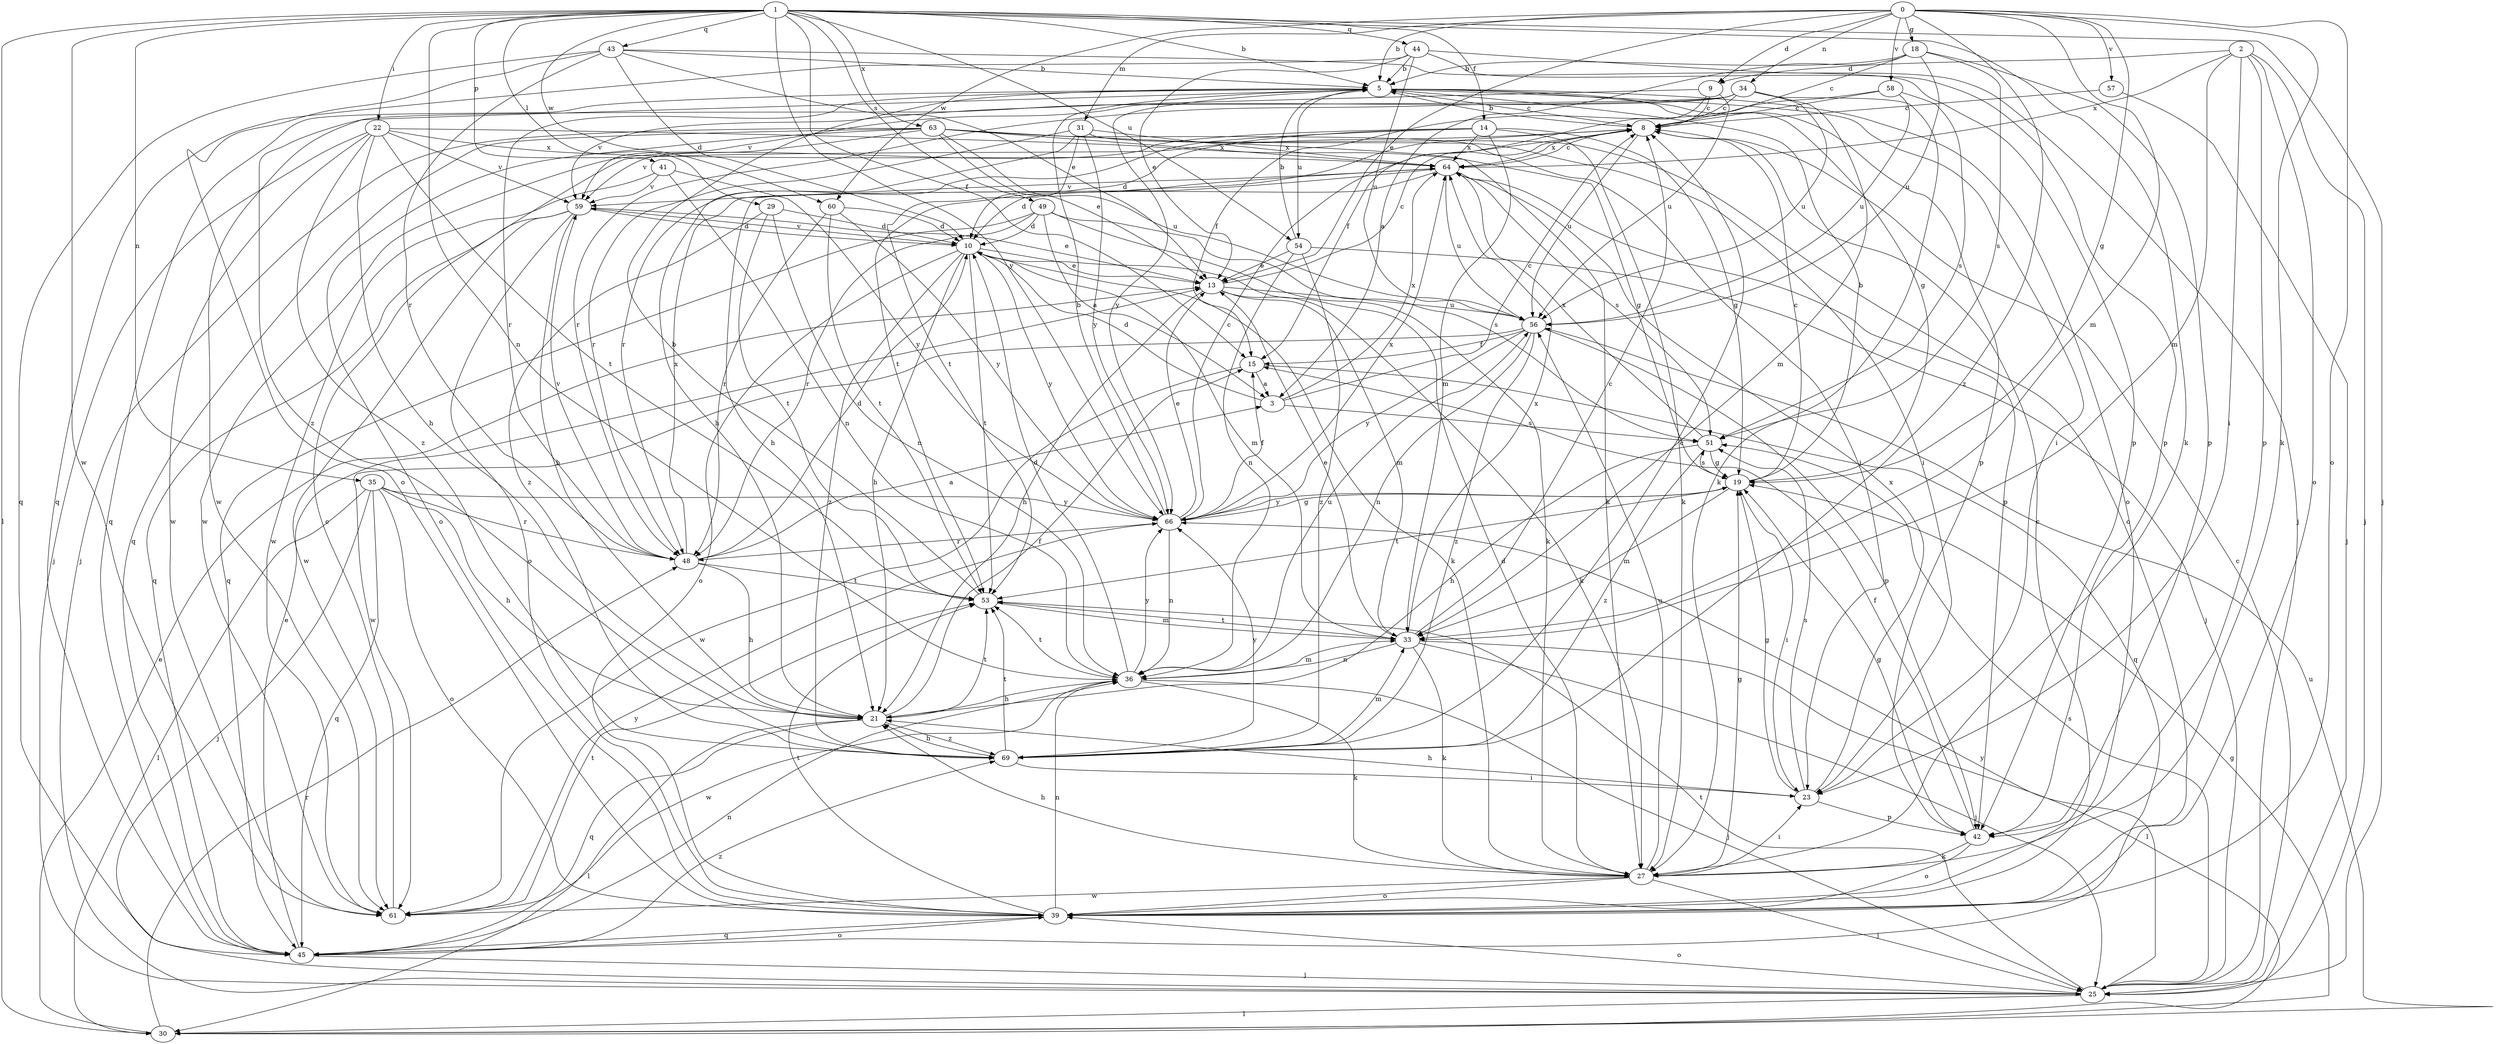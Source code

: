 strict digraph  {
0;
1;
2;
3;
5;
8;
9;
10;
13;
14;
15;
18;
19;
21;
22;
23;
25;
27;
29;
30;
31;
33;
34;
35;
36;
39;
41;
42;
43;
44;
45;
48;
49;
51;
53;
54;
56;
57;
58;
59;
60;
61;
63;
64;
66;
69;
0 -> 5  [label=b];
0 -> 9  [label=d];
0 -> 13  [label=e];
0 -> 18  [label=g];
0 -> 19  [label=g];
0 -> 27  [label=k];
0 -> 31  [label=m];
0 -> 33  [label=m];
0 -> 34  [label=n];
0 -> 39  [label=o];
0 -> 57  [label=v];
0 -> 58  [label=v];
0 -> 60  [label=w];
0 -> 69  [label=z];
1 -> 5  [label=b];
1 -> 14  [label=f];
1 -> 15  [label=f];
1 -> 22  [label=i];
1 -> 25  [label=j];
1 -> 27  [label=k];
1 -> 29  [label=l];
1 -> 30  [label=l];
1 -> 35  [label=n];
1 -> 36  [label=n];
1 -> 41  [label=p];
1 -> 43  [label=q];
1 -> 44  [label=q];
1 -> 49  [label=s];
1 -> 54  [label=u];
1 -> 60  [label=w];
1 -> 61  [label=w];
1 -> 63  [label=x];
1 -> 66  [label=y];
2 -> 9  [label=d];
2 -> 23  [label=i];
2 -> 25  [label=j];
2 -> 33  [label=m];
2 -> 39  [label=o];
2 -> 42  [label=p];
2 -> 64  [label=x];
3 -> 8  [label=c];
3 -> 10  [label=d];
3 -> 51  [label=s];
3 -> 64  [label=x];
5 -> 8  [label=c];
5 -> 19  [label=g];
5 -> 23  [label=i];
5 -> 39  [label=o];
5 -> 42  [label=p];
5 -> 45  [label=q];
5 -> 48  [label=r];
5 -> 54  [label=u];
5 -> 66  [label=y];
5 -> 69  [label=z];
8 -> 5  [label=b];
8 -> 53  [label=t];
8 -> 56  [label=u];
8 -> 64  [label=x];
9 -> 8  [label=c];
9 -> 15  [label=f];
9 -> 56  [label=u];
9 -> 59  [label=v];
10 -> 13  [label=e];
10 -> 21  [label=h];
10 -> 27  [label=k];
10 -> 33  [label=m];
10 -> 39  [label=o];
10 -> 53  [label=t];
10 -> 59  [label=v];
10 -> 66  [label=y];
10 -> 69  [label=z];
13 -> 8  [label=c];
13 -> 21  [label=h];
13 -> 27  [label=k];
13 -> 33  [label=m];
13 -> 56  [label=u];
14 -> 10  [label=d];
14 -> 19  [label=g];
14 -> 27  [label=k];
14 -> 33  [label=m];
14 -> 48  [label=r];
14 -> 61  [label=w];
14 -> 64  [label=x];
15 -> 3  [label=a];
15 -> 45  [label=q];
15 -> 61  [label=w];
18 -> 3  [label=a];
18 -> 5  [label=b];
18 -> 8  [label=c];
18 -> 42  [label=p];
18 -> 51  [label=s];
18 -> 56  [label=u];
19 -> 5  [label=b];
19 -> 8  [label=c];
19 -> 23  [label=i];
19 -> 33  [label=m];
19 -> 51  [label=s];
19 -> 53  [label=t];
19 -> 66  [label=y];
21 -> 15  [label=f];
21 -> 30  [label=l];
21 -> 45  [label=q];
21 -> 53  [label=t];
21 -> 69  [label=z];
22 -> 19  [label=g];
22 -> 21  [label=h];
22 -> 25  [label=j];
22 -> 53  [label=t];
22 -> 59  [label=v];
22 -> 61  [label=w];
22 -> 64  [label=x];
22 -> 69  [label=z];
23 -> 19  [label=g];
23 -> 21  [label=h];
23 -> 42  [label=p];
23 -> 51  [label=s];
23 -> 64  [label=x];
25 -> 8  [label=c];
25 -> 30  [label=l];
25 -> 39  [label=o];
25 -> 51  [label=s];
25 -> 53  [label=t];
25 -> 66  [label=y];
27 -> 10  [label=d];
27 -> 19  [label=g];
27 -> 21  [label=h];
27 -> 23  [label=i];
27 -> 25  [label=j];
27 -> 39  [label=o];
27 -> 56  [label=u];
27 -> 61  [label=w];
29 -> 10  [label=d];
29 -> 36  [label=n];
29 -> 53  [label=t];
29 -> 69  [label=z];
30 -> 13  [label=e];
30 -> 19  [label=g];
30 -> 48  [label=r];
30 -> 56  [label=u];
31 -> 21  [label=h];
31 -> 23  [label=i];
31 -> 39  [label=o];
31 -> 48  [label=r];
31 -> 53  [label=t];
31 -> 64  [label=x];
31 -> 66  [label=y];
33 -> 8  [label=c];
33 -> 13  [label=e];
33 -> 25  [label=j];
33 -> 27  [label=k];
33 -> 30  [label=l];
33 -> 36  [label=n];
33 -> 53  [label=t];
33 -> 64  [label=x];
34 -> 8  [label=c];
34 -> 27  [label=k];
34 -> 33  [label=m];
34 -> 48  [label=r];
34 -> 56  [label=u];
34 -> 59  [label=v];
34 -> 61  [label=w];
35 -> 21  [label=h];
35 -> 25  [label=j];
35 -> 30  [label=l];
35 -> 39  [label=o];
35 -> 45  [label=q];
35 -> 48  [label=r];
35 -> 66  [label=y];
36 -> 10  [label=d];
36 -> 21  [label=h];
36 -> 25  [label=j];
36 -> 27  [label=k];
36 -> 33  [label=m];
36 -> 53  [label=t];
36 -> 56  [label=u];
36 -> 61  [label=w];
36 -> 66  [label=y];
39 -> 8  [label=c];
39 -> 36  [label=n];
39 -> 45  [label=q];
39 -> 53  [label=t];
41 -> 36  [label=n];
41 -> 59  [label=v];
41 -> 61  [label=w];
41 -> 66  [label=y];
42 -> 15  [label=f];
42 -> 19  [label=g];
42 -> 27  [label=k];
42 -> 39  [label=o];
43 -> 5  [label=b];
43 -> 10  [label=d];
43 -> 13  [label=e];
43 -> 39  [label=o];
43 -> 42  [label=p];
43 -> 45  [label=q];
43 -> 48  [label=r];
44 -> 5  [label=b];
44 -> 13  [label=e];
44 -> 25  [label=j];
44 -> 42  [label=p];
44 -> 45  [label=q];
44 -> 56  [label=u];
45 -> 13  [label=e];
45 -> 25  [label=j];
45 -> 36  [label=n];
45 -> 39  [label=o];
45 -> 69  [label=z];
48 -> 3  [label=a];
48 -> 10  [label=d];
48 -> 21  [label=h];
48 -> 53  [label=t];
48 -> 59  [label=v];
48 -> 64  [label=x];
49 -> 3  [label=a];
49 -> 10  [label=d];
49 -> 27  [label=k];
49 -> 45  [label=q];
49 -> 48  [label=r];
49 -> 51  [label=s];
51 -> 19  [label=g];
51 -> 21  [label=h];
51 -> 64  [label=x];
51 -> 69  [label=z];
53 -> 5  [label=b];
53 -> 33  [label=m];
54 -> 5  [label=b];
54 -> 13  [label=e];
54 -> 25  [label=j];
54 -> 36  [label=n];
54 -> 69  [label=z];
56 -> 15  [label=f];
56 -> 36  [label=n];
56 -> 42  [label=p];
56 -> 61  [label=w];
56 -> 66  [label=y];
56 -> 69  [label=z];
57 -> 8  [label=c];
57 -> 25  [label=j];
58 -> 8  [label=c];
58 -> 15  [label=f];
58 -> 51  [label=s];
58 -> 56  [label=u];
59 -> 10  [label=d];
59 -> 13  [label=e];
59 -> 21  [label=h];
59 -> 39  [label=o];
59 -> 45  [label=q];
59 -> 61  [label=w];
60 -> 10  [label=d];
60 -> 48  [label=r];
60 -> 53  [label=t];
60 -> 66  [label=y];
61 -> 8  [label=c];
61 -> 53  [label=t];
61 -> 66  [label=y];
63 -> 13  [label=e];
63 -> 23  [label=i];
63 -> 25  [label=j];
63 -> 27  [label=k];
63 -> 39  [label=o];
63 -> 45  [label=q];
63 -> 56  [label=u];
63 -> 59  [label=v];
63 -> 64  [label=x];
64 -> 8  [label=c];
64 -> 10  [label=d];
64 -> 21  [label=h];
64 -> 42  [label=p];
64 -> 51  [label=s];
64 -> 56  [label=u];
64 -> 59  [label=v];
66 -> 5  [label=b];
66 -> 8  [label=c];
66 -> 13  [label=e];
66 -> 15  [label=f];
66 -> 19  [label=g];
66 -> 36  [label=n];
66 -> 48  [label=r];
66 -> 64  [label=x];
69 -> 8  [label=c];
69 -> 21  [label=h];
69 -> 23  [label=i];
69 -> 33  [label=m];
69 -> 53  [label=t];
69 -> 66  [label=y];
}
